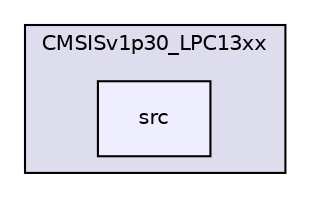 digraph "src" {
  compound=true
  node [ fontsize="10", fontname="Helvetica"];
  edge [ labelfontsize="10", labelfontname="Helvetica"];
  subgraph clusterdir_980213c7904a4e0c9fe055a43c5df97c {
    graph [ bgcolor="#ddddee", pencolor="black", label="CMSISv1p30_LPC13xx" fontname="Helvetica", fontsize="10", URL="dir_980213c7904a4e0c9fe055a43c5df97c.html"]
  dir_0019a94ac6e265db9987f90720fb8fd6 [shape=box, label="src", style="filled", fillcolor="#eeeeff", pencolor="black", URL="dir_0019a94ac6e265db9987f90720fb8fd6.html"];
  }
}
